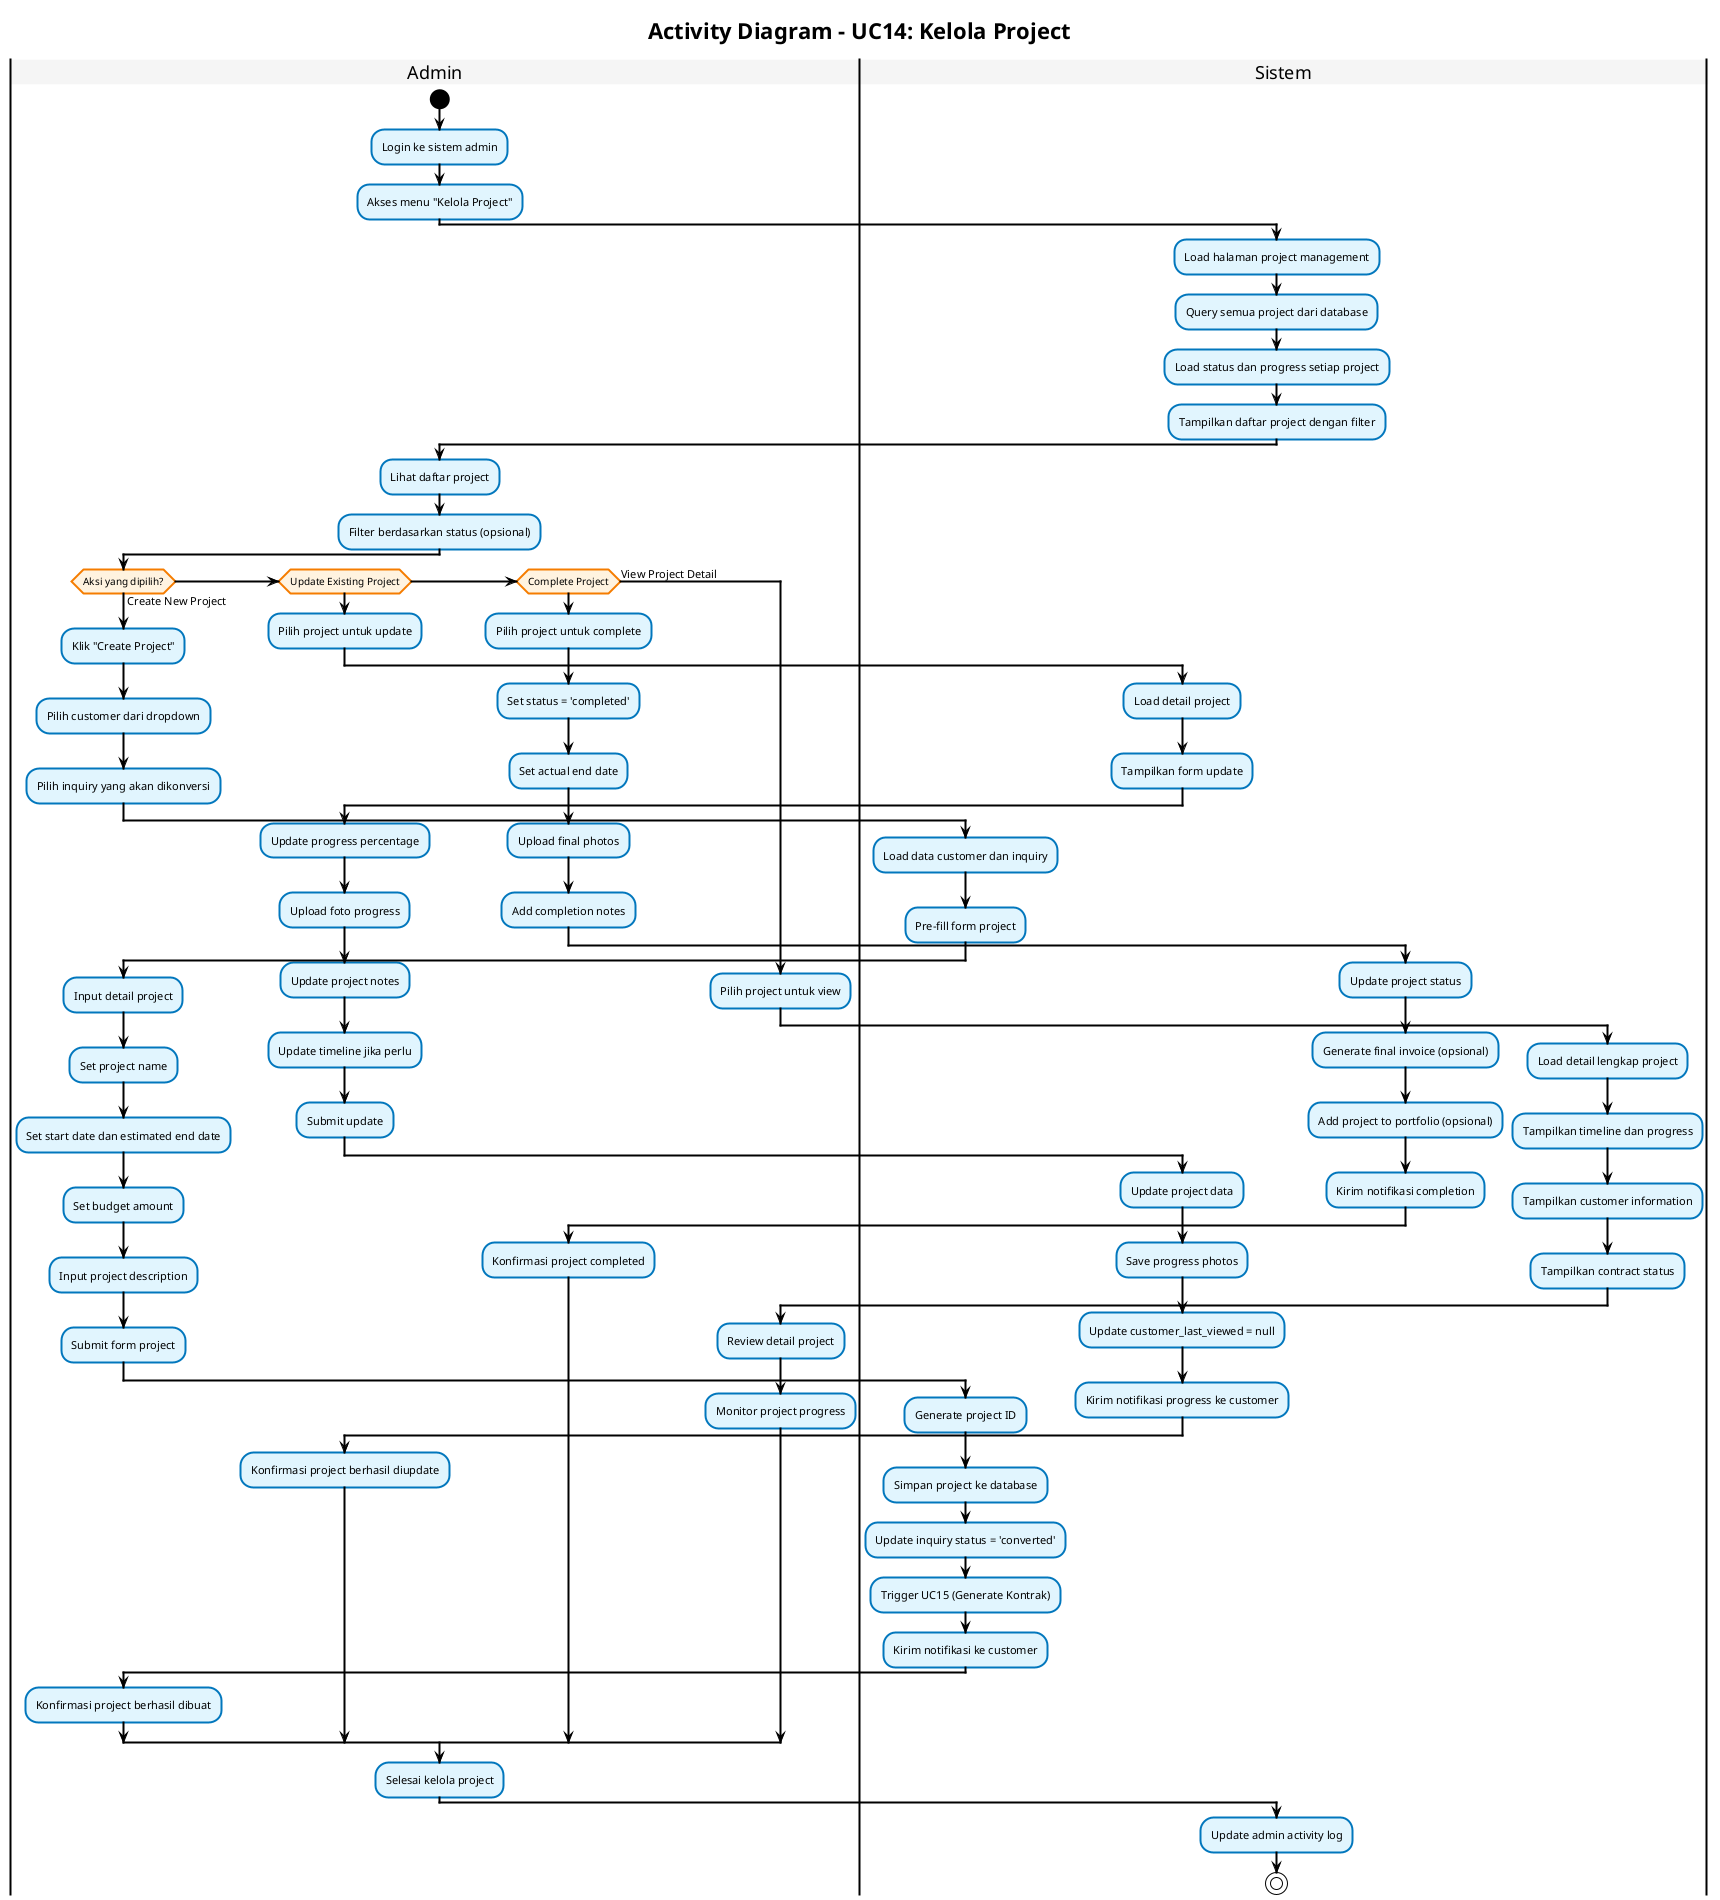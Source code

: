 @startuml

!theme plain
skinparam backgroundColor white
skinparam shadowing false
skinparam handwritten false

' Styling UML BPMN yang tegas dan standar
skinparam activity {
    BackgroundColor #E1F5FE
    BorderColor #0277BD
    BorderThickness 2
    FontSize 11
}

skinparam activityDiamond {
    BackgroundColor #FFF3E0
    BorderColor #F57C00
    BorderThickness 2
    FontSize 10
}

skinparam activityStart {
    Color black
}

skinparam activityEnd {
    Color black
}

skinparam arrow {
    Color black
    Thickness 2
}

skinparam swimlane {
    BorderColor black
    BorderThickness 2
    TitleBackgroundColor #F5F5F5
}

skinparam linetype ortho
skinparam nodesep 20
skinparam ranksep 30

title **Activity Diagram - UC14: Kelola Project**

|Admin|
start
:Login ke sistem admin;
:Akses menu "Kelola Project";

|Sistem|
:Load halaman project management;
:Query semua project dari database;
:Load status dan progress setiap project;
:Tampilkan daftar project dengan filter;

|Admin|
:Lihat daftar project;
:Filter berdasarkan status (opsional);

if (Aksi yang dipilih?) then (Create New Project)
  :Klik "Create Project";
  :Pilih customer dari dropdown;
  :Pilih inquiry yang akan dikonversi;
  
  |Sistem|
  :Load data customer dan inquiry;
  :Pre-fill form project;
  
  |Admin|
  :Input detail project;
  :Set project name;
  :Set start date dan estimated end date;
  :Set budget amount;
  :Input project description;
  :Submit form project;
  
  |Sistem|
  :Generate project ID;
  :Simpan project ke database;
  :Update inquiry status = 'converted';
  :Trigger UC15 (Generate Kontrak);
  :Kirim notifikasi ke customer;
  
  |Admin|
  :Konfirmasi project berhasil dibuat;
else if (Update Existing Project)
  :Pilih project untuk update;
  
  |Sistem|
  :Load detail project;
  :Tampilkan form update;
  
  |Admin|
  :Update progress percentage;
  :Upload foto progress;
  :Update project notes;
  :Update timeline jika perlu;
  :Submit update;
  
  |Sistem|
  :Update project data;
  :Save progress photos;
  :Update customer_last_viewed = null;
  :Kirim notifikasi progress ke customer;
  
  |Admin|
  :Konfirmasi project berhasil diupdate;
else if (Complete Project)
  :Pilih project untuk complete;
  :Set status = 'completed';
  :Set actual end date;
  :Upload final photos;
  :Add completion notes;
  
  |Sistem|
  :Update project status;
  :Generate final invoice (opsional);
  :Add project to portfolio (opsional);
  :Kirim notifikasi completion;
  
  |Admin|
  :Konfirmasi project completed;
else (View Project Detail)
  :Pilih project untuk view;
  
  |Sistem|
  :Load detail lengkap project;
  :Tampilkan timeline dan progress;
  :Tampilkan customer information;
  :Tampilkan contract status;
  
  |Admin|
  :Review detail project;
  :Monitor project progress;
endif

' MERGE POINT - All paths converge here
|Admin|
:Selesai kelola project;

|Sistem|
:Update admin activity log;
' SINGLE END POINT
stop

@enduml
